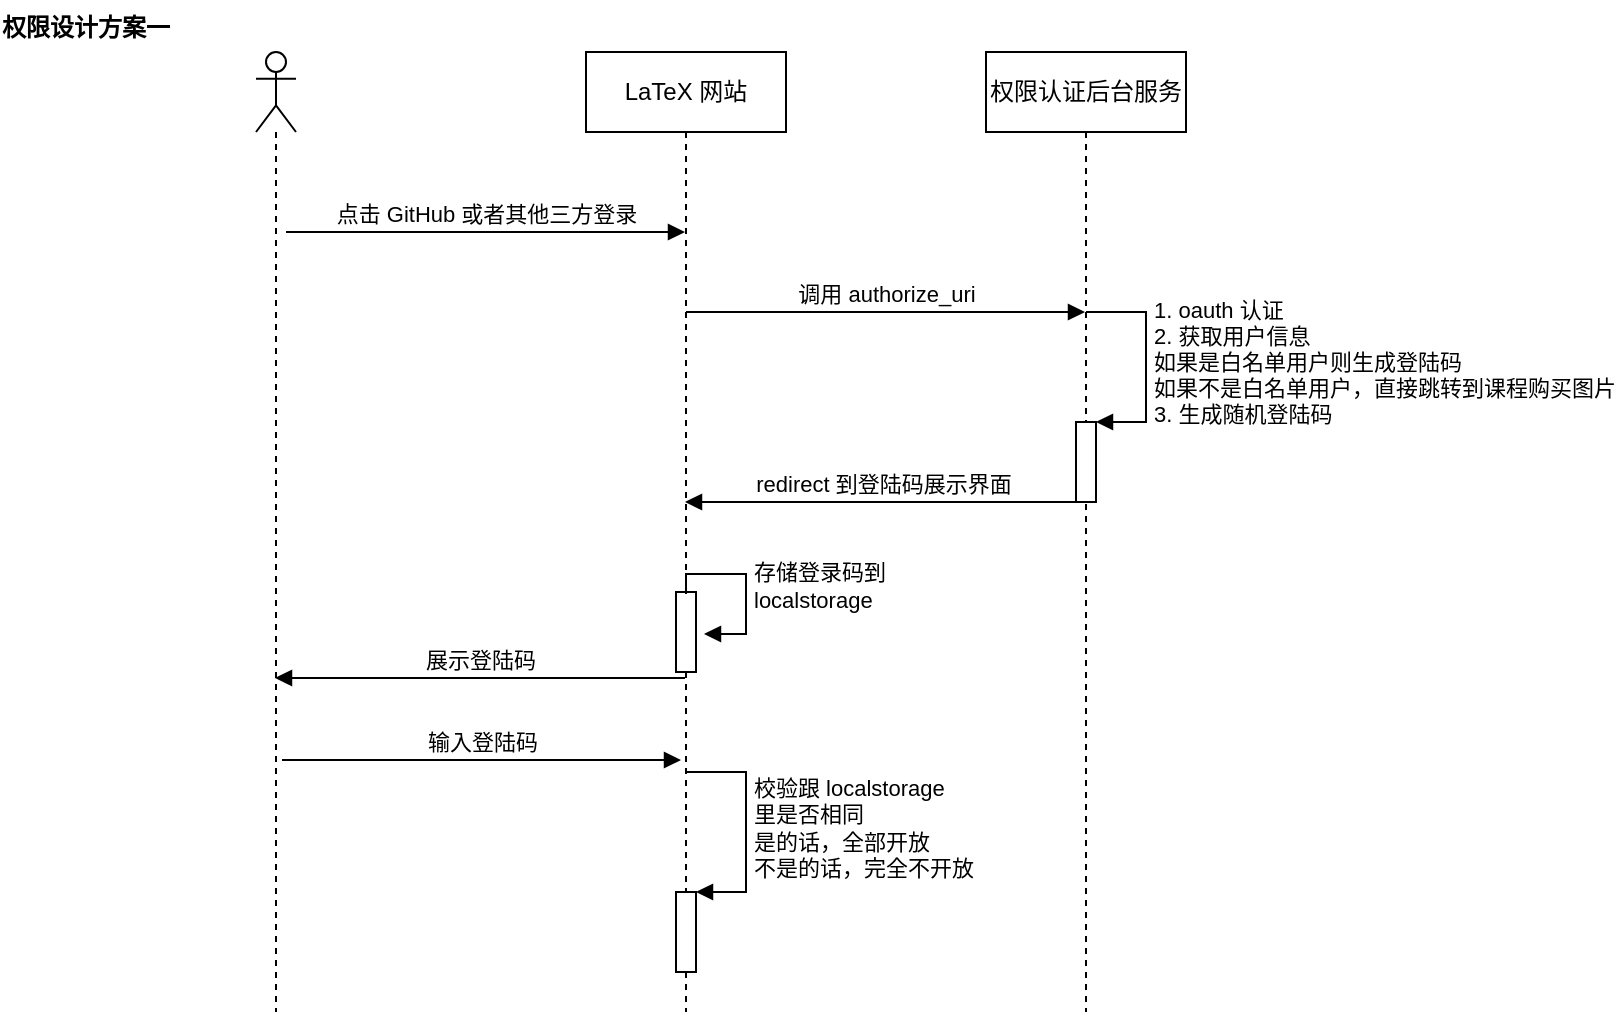 <mxfile version="15.7.0" type="github">
  <diagram id="WysSDMZiBoA45H_Ge83W" name="Page-1">
    <mxGraphModel dx="946" dy="588" grid="1" gridSize="10" guides="1" tooltips="1" connect="1" arrows="1" fold="1" page="1" pageScale="1" pageWidth="827" pageHeight="1169" math="0" shadow="0">
      <root>
        <mxCell id="0" />
        <mxCell id="1" parent="0" />
        <mxCell id="HgGVAh2WgaMXoRP4tEBU-4" value="" style="shape=umlLifeline;participant=umlActor;perimeter=lifelinePerimeter;whiteSpace=wrap;html=1;container=1;collapsible=0;recursiveResize=0;verticalAlign=top;spacingTop=36;outlineConnect=0;" parent="1" vertex="1">
          <mxGeometry x="165" y="70" width="20" height="480" as="geometry" />
        </mxCell>
        <mxCell id="HgGVAh2WgaMXoRP4tEBU-9" value="点击 GitHub 或者其他三方登录" style="html=1;verticalAlign=bottom;endArrow=block;rounded=0;" parent="HgGVAh2WgaMXoRP4tEBU-4" edge="1">
          <mxGeometry width="80" relative="1" as="geometry">
            <mxPoint x="15" y="90" as="sourcePoint" />
            <mxPoint x="214.5" y="90" as="targetPoint" />
            <Array as="points">
              <mxPoint x="85" y="90" />
              <mxPoint x="135" y="90" />
            </Array>
          </mxGeometry>
        </mxCell>
        <mxCell id="HgGVAh2WgaMXoRP4tEBU-26" value="输入登陆码" style="html=1;verticalAlign=bottom;endArrow=block;rounded=0;" parent="HgGVAh2WgaMXoRP4tEBU-4" edge="1">
          <mxGeometry width="80" relative="1" as="geometry">
            <mxPoint x="13" y="354" as="sourcePoint" />
            <mxPoint x="212.5" y="354" as="targetPoint" />
          </mxGeometry>
        </mxCell>
        <mxCell id="HgGVAh2WgaMXoRP4tEBU-5" value="LaTeX 网站" style="shape=umlLifeline;perimeter=lifelinePerimeter;whiteSpace=wrap;html=1;container=1;collapsible=0;recursiveResize=0;outlineConnect=0;" parent="1" vertex="1">
          <mxGeometry x="330" y="70" width="100" height="480" as="geometry" />
        </mxCell>
        <mxCell id="HgGVAh2WgaMXoRP4tEBU-10" value="调用&amp;nbsp;authorize_uri" style="html=1;verticalAlign=bottom;endArrow=block;rounded=0;" parent="HgGVAh2WgaMXoRP4tEBU-5" target="HgGVAh2WgaMXoRP4tEBU-6" edge="1">
          <mxGeometry width="80" relative="1" as="geometry">
            <mxPoint x="50" y="130" as="sourcePoint" />
            <mxPoint x="130" y="130" as="targetPoint" />
          </mxGeometry>
        </mxCell>
        <mxCell id="HgGVAh2WgaMXoRP4tEBU-23" value="" style="html=1;points=[];perimeter=orthogonalPerimeter;" parent="HgGVAh2WgaMXoRP4tEBU-5" vertex="1">
          <mxGeometry x="45" y="270" width="10" height="40" as="geometry" />
        </mxCell>
        <mxCell id="HgGVAh2WgaMXoRP4tEBU-24" value="存储登录码到&lt;br&gt;localstorage" style="edgeStyle=orthogonalEdgeStyle;html=1;align=left;spacingLeft=2;endArrow=block;rounded=0;entryX=1;entryY=0;" parent="HgGVAh2WgaMXoRP4tEBU-5" edge="1">
          <mxGeometry relative="1" as="geometry">
            <mxPoint x="50" y="271" as="sourcePoint" />
            <Array as="points">
              <mxPoint x="50" y="261" />
              <mxPoint x="80" y="261" />
              <mxPoint x="80" y="291" />
            </Array>
            <mxPoint x="59" y="291" as="targetPoint" />
          </mxGeometry>
        </mxCell>
        <mxCell id="HgGVAh2WgaMXoRP4tEBU-27" value="" style="html=1;points=[];perimeter=orthogonalPerimeter;" parent="HgGVAh2WgaMXoRP4tEBU-5" vertex="1">
          <mxGeometry x="45" y="420" width="10" height="40" as="geometry" />
        </mxCell>
        <mxCell id="HgGVAh2WgaMXoRP4tEBU-28" value="校验跟 localstorage&lt;br&gt;里是否相同&lt;br&gt;是的话，全部开放&lt;br&gt;不是的话，完全不开放" style="edgeStyle=orthogonalEdgeStyle;html=1;align=left;spacingLeft=2;endArrow=block;rounded=0;entryX=1;entryY=0;" parent="HgGVAh2WgaMXoRP4tEBU-5" target="HgGVAh2WgaMXoRP4tEBU-27" edge="1">
          <mxGeometry relative="1" as="geometry">
            <mxPoint x="50" y="360" as="sourcePoint" />
            <Array as="points">
              <mxPoint x="80" y="360" />
            </Array>
          </mxGeometry>
        </mxCell>
        <mxCell id="HgGVAh2WgaMXoRP4tEBU-6" value="&lt;span style=&quot;text-align: left&quot;&gt;权限认证后台服务&lt;/span&gt;" style="shape=umlLifeline;perimeter=lifelinePerimeter;whiteSpace=wrap;html=1;container=1;collapsible=0;recursiveResize=0;outlineConnect=0;" parent="1" vertex="1">
          <mxGeometry x="530" y="70" width="100" height="480" as="geometry" />
        </mxCell>
        <mxCell id="HgGVAh2WgaMXoRP4tEBU-11" value="" style="html=1;points=[];perimeter=orthogonalPerimeter;" parent="HgGVAh2WgaMXoRP4tEBU-6" vertex="1">
          <mxGeometry x="45" y="185" width="10" height="40" as="geometry" />
        </mxCell>
        <mxCell id="HgGVAh2WgaMXoRP4tEBU-12" value="1. oauth 认证&lt;br&gt;2. 获取用户信息&lt;br&gt;如果是白名单用户则生成登陆码&lt;br&gt;如果不是白名单用户，直接跳转到课程购买图片&lt;br&gt;3. 生成随机登陆码" style="edgeStyle=orthogonalEdgeStyle;html=1;align=left;spacingLeft=2;endArrow=block;rounded=0;entryX=1;entryY=0;" parent="HgGVAh2WgaMXoRP4tEBU-6" target="HgGVAh2WgaMXoRP4tEBU-11" edge="1">
          <mxGeometry relative="1" as="geometry">
            <mxPoint x="50" y="130" as="sourcePoint" />
            <Array as="points">
              <mxPoint x="80" y="130" />
            </Array>
          </mxGeometry>
        </mxCell>
        <mxCell id="HgGVAh2WgaMXoRP4tEBU-19" value="redirect 到登陆码展示界面&amp;nbsp;" style="html=1;verticalAlign=bottom;endArrow=block;rounded=0;" parent="1" edge="1">
          <mxGeometry width="80" relative="1" as="geometry">
            <mxPoint x="579.5" y="295" as="sourcePoint" />
            <mxPoint x="379.5" y="295" as="targetPoint" />
          </mxGeometry>
        </mxCell>
        <mxCell id="HgGVAh2WgaMXoRP4tEBU-22" value="展示登陆码" style="html=1;verticalAlign=bottom;endArrow=block;rounded=0;" parent="1" edge="1">
          <mxGeometry width="80" relative="1" as="geometry">
            <mxPoint x="379.5" y="383" as="sourcePoint" />
            <mxPoint x="174.5" y="383" as="targetPoint" />
          </mxGeometry>
        </mxCell>
        <mxCell id="HgGVAh2WgaMXoRP4tEBU-29" value="权限设计方案一" style="text;align=center;fontStyle=1;verticalAlign=middle;spacingLeft=3;spacingRight=3;strokeColor=none;rotatable=0;points=[[0,0.5],[1,0.5]];portConstraint=eastwest;" parent="1" vertex="1">
          <mxGeometry x="40" y="44" width="80" height="26" as="geometry" />
        </mxCell>
      </root>
    </mxGraphModel>
  </diagram>
</mxfile>
